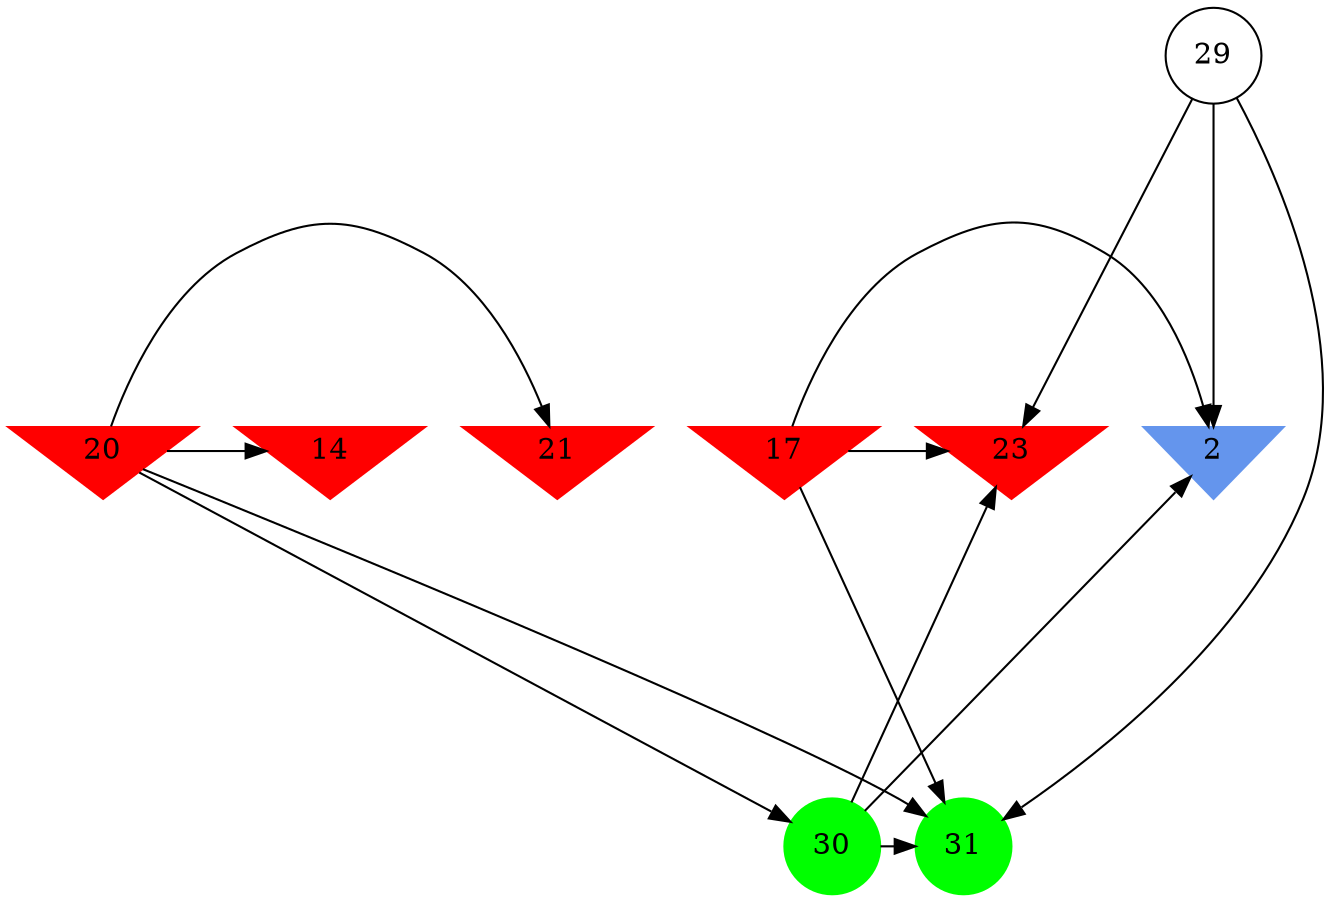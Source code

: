 digraph brain {
	ranksep=2.0;
	2 [shape=invtriangle,style=filled,color=cornflowerblue];
	14 [shape=invtriangle,style=filled,color=red];
	17 [shape=invtriangle,style=filled,color=red];
	20 [shape=invtriangle,style=filled,color=red];
	21 [shape=invtriangle,style=filled,color=red];
	23 [shape=invtriangle,style=filled,color=red];
	29 [shape=circle,color=black];
	30 [shape=circle,style=filled,color=green];
	31 [shape=circle,style=filled,color=green];
	29	->	31;
	29	->	2;
	29	->	23;
	30	->	31;
	30	->	2;
	30	->	23;
	17	->	31;
	17	->	2;
	17	->	23;
	20	->	14;
	20	->	30;
	20	->	31;
	20	->	21;
	{ rank=same; 2; 14; 17; 20; 21; 23; }
	{ rank=same; 29; }
	{ rank=same; 30; 31; }
}
